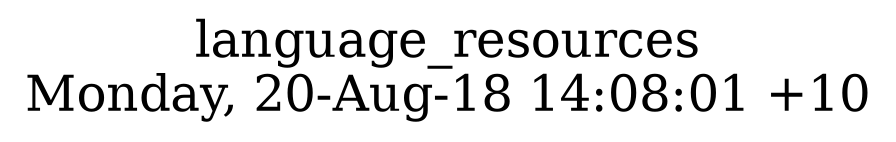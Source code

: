 digraph G {
fontsize="24";
label="language_resources\nMonday, 20-Aug-18 14:08:01 +10";
nojustify=true;
ordering=out;
rankdir=LR;
size="30";
}
